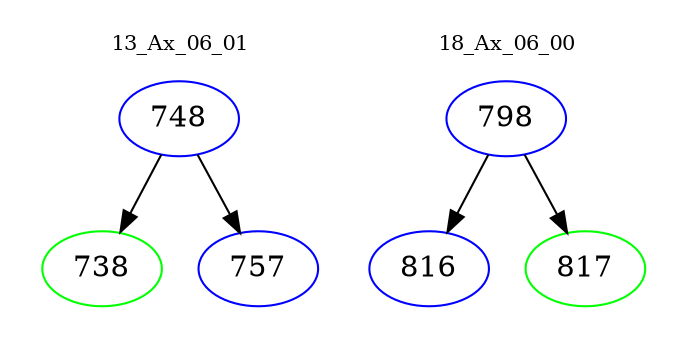 digraph{
subgraph cluster_0 {
color = white
label = "13_Ax_06_01";
fontsize=10;
T0_748 [label="748", color="blue"]
T0_748 -> T0_738 [color="black"]
T0_738 [label="738", color="green"]
T0_748 -> T0_757 [color="black"]
T0_757 [label="757", color="blue"]
}
subgraph cluster_1 {
color = white
label = "18_Ax_06_00";
fontsize=10;
T1_798 [label="798", color="blue"]
T1_798 -> T1_816 [color="black"]
T1_816 [label="816", color="blue"]
T1_798 -> T1_817 [color="black"]
T1_817 [label="817", color="green"]
}
}
